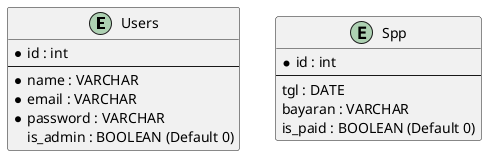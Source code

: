 @startuml
entity Users {
* id : int
--
* name : VARCHAR
* email : VARCHAR
* password : VARCHAR
  is_admin : BOOLEAN (Default 0)
}

entity Spp {
* id : int
--
  tgl : DATE
  bayaran : VARCHAR
  is_paid : BOOLEAN (Default 0)
}
@enduml
